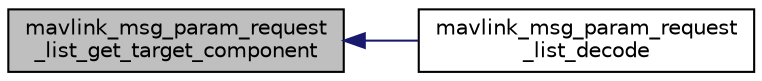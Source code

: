digraph "mavlink_msg_param_request_list_get_target_component"
{
 // INTERACTIVE_SVG=YES
  edge [fontname="Helvetica",fontsize="10",labelfontname="Helvetica",labelfontsize="10"];
  node [fontname="Helvetica",fontsize="10",shape=record];
  rankdir="LR";
  Node1 [label="mavlink_msg_param_request\l_list_get_target_component",height=0.2,width=0.4,color="black", fillcolor="grey75", style="filled" fontcolor="black"];
  Node1 -> Node2 [dir="back",color="midnightblue",fontsize="10",style="solid",fontname="Helvetica"];
  Node2 [label="mavlink_msg_param_request\l_list_decode",height=0.2,width=0.4,color="black", fillcolor="white", style="filled",URL="$v1_80_2common_2mavlink__msg__param__request__list_8h.html#a47917a207b97dc1a2db4bddae40e1e6b",tooltip="Decode a param_request_list message into a struct. "];
}
